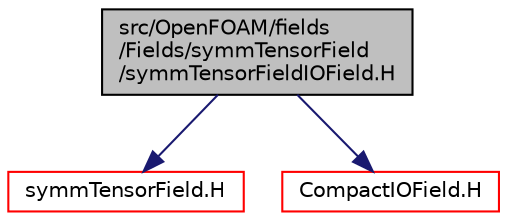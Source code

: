 digraph "src/OpenFOAM/fields/Fields/symmTensorField/symmTensorFieldIOField.H"
{
  bgcolor="transparent";
  edge [fontname="Helvetica",fontsize="10",labelfontname="Helvetica",labelfontsize="10"];
  node [fontname="Helvetica",fontsize="10",shape=record];
  Node0 [label="src/OpenFOAM/fields\l/Fields/symmTensorField\l/symmTensorFieldIOField.H",height=0.2,width=0.4,color="black", fillcolor="grey75", style="filled", fontcolor="black"];
  Node0 -> Node1 [color="midnightblue",fontsize="10",style="solid",fontname="Helvetica"];
  Node1 [label="symmTensorField.H",height=0.2,width=0.4,color="red",URL="$a10406.html"];
  Node0 -> Node112 [color="midnightblue",fontsize="10",style="solid",fontname="Helvetica"];
  Node112 [label="CompactIOField.H",height=0.2,width=0.4,color="red",URL="$a09737.html"];
}
